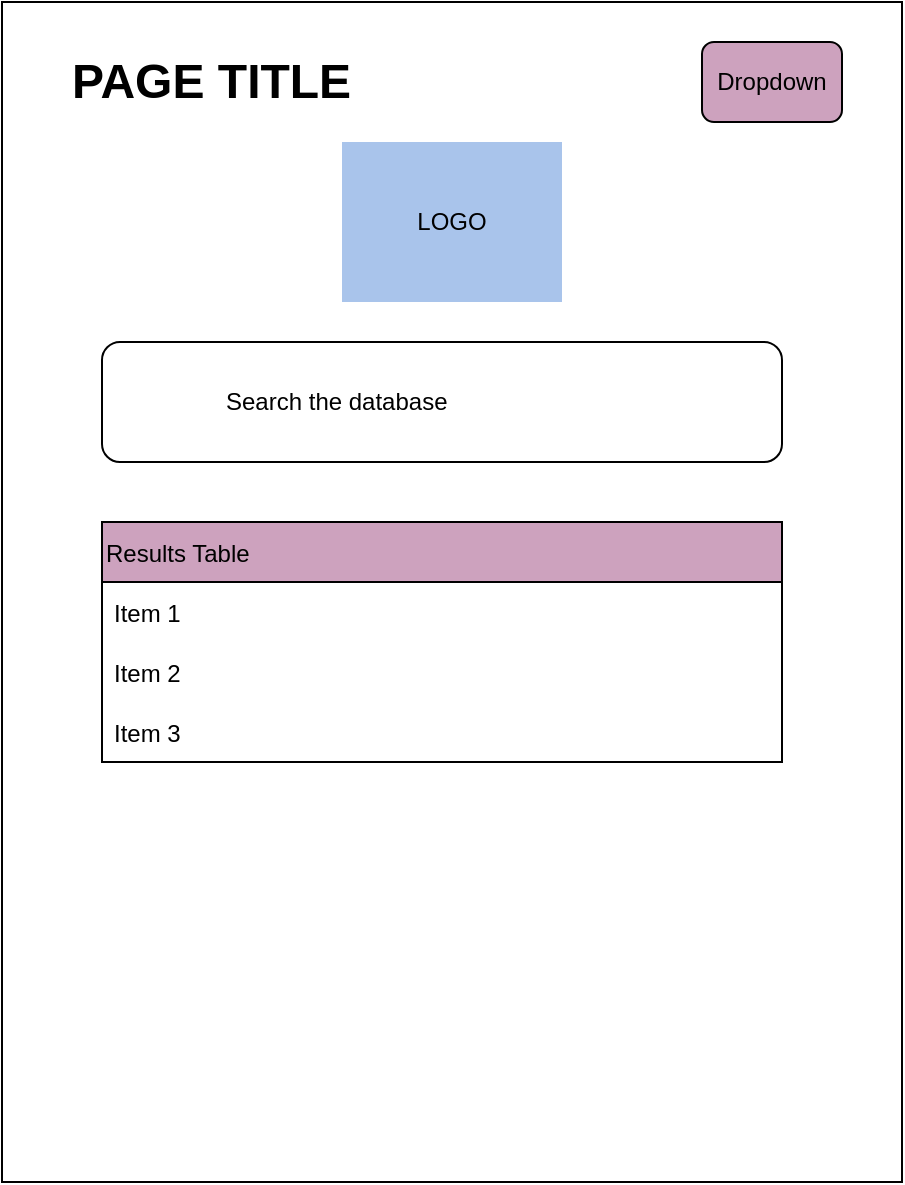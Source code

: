 <mxfile version="17.4.6" type="device"><diagram id="daTW03BoYlKKZDqvLyQ2" name="Page-1"><mxGraphModel dx="548" dy="766" grid="1" gridSize="10" guides="1" tooltips="1" connect="1" arrows="1" fold="1" page="1" pageScale="1" pageWidth="850" pageHeight="1100" math="0" shadow="0"><root><mxCell id="0"/><mxCell id="1" parent="0"/><mxCell id="JJmaK4NuBeFT1neOUnmN-1" value="" style="rounded=0;whiteSpace=wrap;html=1;" vertex="1" parent="1"><mxGeometry x="160" y="190" width="450" height="590" as="geometry"/></mxCell><mxCell id="JJmaK4NuBeFT1neOUnmN-2" value="&lt;h1&gt;PAGE TITLE&lt;/h1&gt;" style="text;html=1;strokeColor=none;fillColor=none;spacing=5;spacingTop=-20;whiteSpace=wrap;overflow=hidden;rounded=0;" vertex="1" parent="1"><mxGeometry x="190" y="210" width="380" height="40" as="geometry"/></mxCell><mxCell id="JJmaK4NuBeFT1neOUnmN-3" value="" style="rounded=1;whiteSpace=wrap;html=1;" vertex="1" parent="1"><mxGeometry x="210" y="360" width="340" height="60" as="geometry"/></mxCell><mxCell id="JJmaK4NuBeFT1neOUnmN-4" value="LOGO" style="text;html=1;strokeColor=none;fillColor=#A9C4EB;align=center;verticalAlign=middle;whiteSpace=wrap;rounded=0;" vertex="1" parent="1"><mxGeometry x="330" y="260" width="110" height="80" as="geometry"/></mxCell><mxCell id="JJmaK4NuBeFT1neOUnmN-5" value="" style="shape=image;html=1;verticalAlign=top;verticalLabelPosition=bottom;labelBackgroundColor=#ffffff;imageAspect=0;aspect=fixed;image=https://cdn4.iconfinder.com/data/icons/essential-app-2/16/search-find-magnify-glass-128.png;fillColor=#A9C4EB;" vertex="1" parent="1"><mxGeometry x="220" y="375" width="30" height="30" as="geometry"/></mxCell><mxCell id="JJmaK4NuBeFT1neOUnmN-6" value="Search the database" style="text;html=1;strokeColor=none;fillColor=none;align=left;verticalAlign=middle;whiteSpace=wrap;rounded=0;" vertex="1" parent="1"><mxGeometry x="270" y="375" width="230" height="30" as="geometry"/></mxCell><mxCell id="JJmaK4NuBeFT1neOUnmN-7" value="Dropdown" style="rounded=1;whiteSpace=wrap;html=1;fillColor=#CDA2BE;" vertex="1" parent="1"><mxGeometry x="510" y="210" width="70" height="40" as="geometry"/></mxCell><mxCell id="JJmaK4NuBeFT1neOUnmN-8" value="Results Table" style="swimlane;fontStyle=0;childLayout=stackLayout;horizontal=1;startSize=30;horizontalStack=0;resizeParent=1;resizeParentMax=0;resizeLast=0;collapsible=1;marginBottom=0;fillColor=#CDA2BE;align=left;" vertex="1" parent="1"><mxGeometry x="210" y="450" width="340" height="120" as="geometry"/></mxCell><mxCell id="JJmaK4NuBeFT1neOUnmN-9" value="Item 1" style="text;strokeColor=none;fillColor=none;align=left;verticalAlign=middle;spacingLeft=4;spacingRight=4;overflow=hidden;points=[[0,0.5],[1,0.5]];portConstraint=eastwest;rotatable=0;" vertex="1" parent="JJmaK4NuBeFT1neOUnmN-8"><mxGeometry y="30" width="340" height="30" as="geometry"/></mxCell><mxCell id="JJmaK4NuBeFT1neOUnmN-10" value="Item 2" style="text;strokeColor=none;fillColor=none;align=left;verticalAlign=middle;spacingLeft=4;spacingRight=4;overflow=hidden;points=[[0,0.5],[1,0.5]];portConstraint=eastwest;rotatable=0;" vertex="1" parent="JJmaK4NuBeFT1neOUnmN-8"><mxGeometry y="60" width="340" height="30" as="geometry"/></mxCell><mxCell id="JJmaK4NuBeFT1neOUnmN-11" value="Item 3" style="text;strokeColor=none;fillColor=none;align=left;verticalAlign=middle;spacingLeft=4;spacingRight=4;overflow=hidden;points=[[0,0.5],[1,0.5]];portConstraint=eastwest;rotatable=0;" vertex="1" parent="JJmaK4NuBeFT1neOUnmN-8"><mxGeometry y="90" width="340" height="30" as="geometry"/></mxCell></root></mxGraphModel></diagram></mxfile>